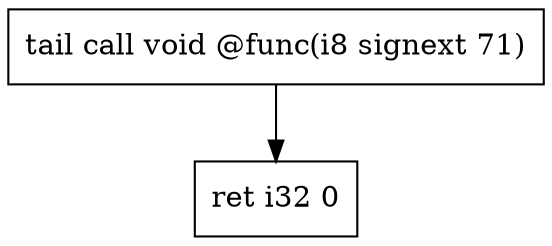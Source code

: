 digraph "CDFG for'main' function" {
	Node0x560fe4225b20[shape=record, label="  tail call void @func(i8 signext 71)"]
	Node0x560fe42216d8[shape=record, label="  ret i32 0"]
	Node0x560fe4225b20 -> Node0x560fe42216d8
edge [color=red]
}
